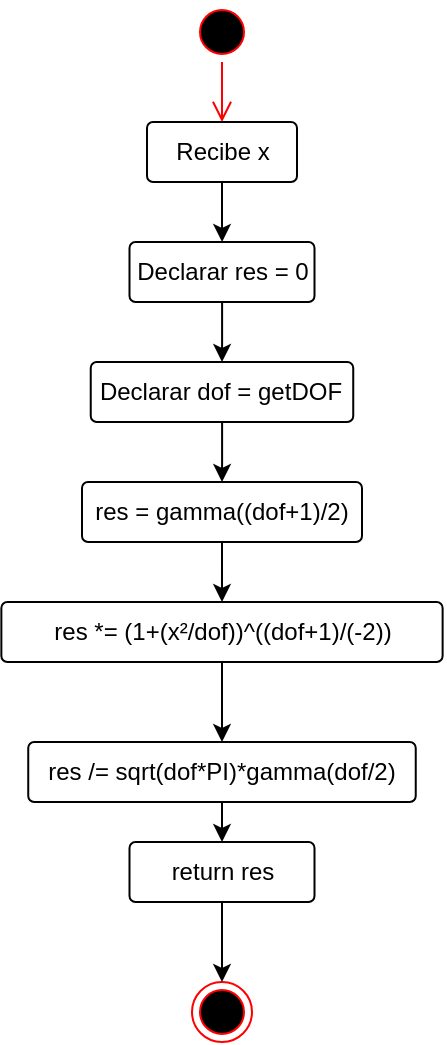 <mxfile version="14.4.3" type="device"><diagram id="W2VYJHeYXts9fsepSL6y" name="Page-1"><mxGraphModel dx="868" dy="569" grid="1" gridSize="10" guides="1" tooltips="1" connect="1" arrows="1" fold="1" page="1" pageScale="1" pageWidth="850" pageHeight="1100" math="0" shadow="0"><root><mxCell id="0"/><mxCell id="1" parent="0"/><mxCell id="8INfux-Ha27uY7inLpzf-1" value="" style="ellipse;html=1;shape=endState;fillColor=#000000;strokeColor=#ff0000;" vertex="1" parent="1"><mxGeometry x="290" y="490" width="30" height="30" as="geometry"/></mxCell><mxCell id="8INfux-Ha27uY7inLpzf-2" value="" style="ellipse;html=1;shape=startState;fillColor=#000000;strokeColor=#ff0000;" vertex="1" parent="1"><mxGeometry x="290" width="30" height="30" as="geometry"/></mxCell><mxCell id="8INfux-Ha27uY7inLpzf-3" value="" style="edgeStyle=orthogonalEdgeStyle;html=1;verticalAlign=bottom;endArrow=open;endSize=8;strokeColor=#ff0000;entryX=0.5;entryY=0;entryDx=0;entryDy=0;" edge="1" parent="1" source="8INfux-Ha27uY7inLpzf-2" target="8INfux-Ha27uY7inLpzf-5"><mxGeometry relative="1" as="geometry"><mxPoint x="305" y="90" as="targetPoint"/></mxGeometry></mxCell><mxCell id="8INfux-Ha27uY7inLpzf-20" style="edgeStyle=orthogonalEdgeStyle;rounded=0;orthogonalLoop=1;jettySize=auto;html=1;" edge="1" parent="1" source="8INfux-Ha27uY7inLpzf-5" target="8INfux-Ha27uY7inLpzf-18"><mxGeometry relative="1" as="geometry"/></mxCell><mxCell id="8INfux-Ha27uY7inLpzf-5" value="Recibe x" style="rounded=1;arcSize=10;whiteSpace=wrap;html=1;align=center;" vertex="1" parent="1"><mxGeometry x="267.5" y="60" width="75" height="30" as="geometry"/></mxCell><mxCell id="8INfux-Ha27uY7inLpzf-14" style="edgeStyle=orthogonalEdgeStyle;rounded=0;orthogonalLoop=1;jettySize=auto;html=1;exitX=0.5;exitY=1;exitDx=0;exitDy=0;" edge="1" parent="1" source="8INfux-Ha27uY7inLpzf-22" target="8INfux-Ha27uY7inLpzf-1"><mxGeometry relative="1" as="geometry"><mxPoint x="397.38" y="465.0" as="sourcePoint"/></mxGeometry></mxCell><mxCell id="8INfux-Ha27uY7inLpzf-21" style="edgeStyle=orthogonalEdgeStyle;rounded=0;orthogonalLoop=1;jettySize=auto;html=1;entryX=0.5;entryY=0;entryDx=0;entryDy=0;" edge="1" parent="1" source="8INfux-Ha27uY7inLpzf-18" target="8INfux-Ha27uY7inLpzf-19"><mxGeometry relative="1" as="geometry"/></mxCell><mxCell id="8INfux-Ha27uY7inLpzf-18" value="Declarar res = 0" style="rounded=1;arcSize=10;whiteSpace=wrap;html=1;align=center;" vertex="1" parent="1"><mxGeometry x="258.75" y="120" width="92.5" height="30" as="geometry"/></mxCell><mxCell id="8INfux-Ha27uY7inLpzf-24" style="edgeStyle=orthogonalEdgeStyle;rounded=0;orthogonalLoop=1;jettySize=auto;html=1;" edge="1" parent="1" source="8INfux-Ha27uY7inLpzf-19" target="8INfux-Ha27uY7inLpzf-23"><mxGeometry relative="1" as="geometry"/></mxCell><mxCell id="8INfux-Ha27uY7inLpzf-19" value="Declarar dof = getDOF" style="rounded=1;arcSize=10;whiteSpace=wrap;html=1;align=center;" vertex="1" parent="1"><mxGeometry x="239.37" y="180" width="131.25" height="30" as="geometry"/></mxCell><mxCell id="8INfux-Ha27uY7inLpzf-22" value="return res" style="rounded=1;arcSize=10;whiteSpace=wrap;html=1;align=center;" vertex="1" parent="1"><mxGeometry x="258.75" y="420" width="92.5" height="30" as="geometry"/></mxCell><mxCell id="8INfux-Ha27uY7inLpzf-27" style="edgeStyle=orthogonalEdgeStyle;rounded=0;orthogonalLoop=1;jettySize=auto;html=1;entryX=0.5;entryY=0;entryDx=0;entryDy=0;" edge="1" parent="1" source="8INfux-Ha27uY7inLpzf-23" target="8INfux-Ha27uY7inLpzf-25"><mxGeometry relative="1" as="geometry"/></mxCell><mxCell id="8INfux-Ha27uY7inLpzf-23" value="res = gamma((dof+1)/2)" style="rounded=1;arcSize=10;whiteSpace=wrap;html=1;align=center;" vertex="1" parent="1"><mxGeometry x="235" y="240" width="140" height="30" as="geometry"/></mxCell><mxCell id="8INfux-Ha27uY7inLpzf-28" style="edgeStyle=orthogonalEdgeStyle;rounded=0;orthogonalLoop=1;jettySize=auto;html=1;" edge="1" parent="1" source="8INfux-Ha27uY7inLpzf-25" target="8INfux-Ha27uY7inLpzf-26"><mxGeometry relative="1" as="geometry"/></mxCell><mxCell id="8INfux-Ha27uY7inLpzf-25" value="res *= (1+(x²/dof))^((dof+1)/(-2))" style="rounded=1;arcSize=10;whiteSpace=wrap;html=1;align=center;" vertex="1" parent="1"><mxGeometry x="194.68" y="300" width="220.63" height="30" as="geometry"/></mxCell><mxCell id="8INfux-Ha27uY7inLpzf-29" style="edgeStyle=orthogonalEdgeStyle;rounded=0;orthogonalLoop=1;jettySize=auto;html=1;" edge="1" parent="1" source="8INfux-Ha27uY7inLpzf-26" target="8INfux-Ha27uY7inLpzf-22"><mxGeometry relative="1" as="geometry"/></mxCell><mxCell id="8INfux-Ha27uY7inLpzf-26" value="res /= sqrt(dof*PI)*gamma(dof/2)" style="rounded=1;arcSize=10;whiteSpace=wrap;html=1;align=center;" vertex="1" parent="1"><mxGeometry x="208.12" y="370" width="193.75" height="30" as="geometry"/></mxCell></root></mxGraphModel></diagram></mxfile>